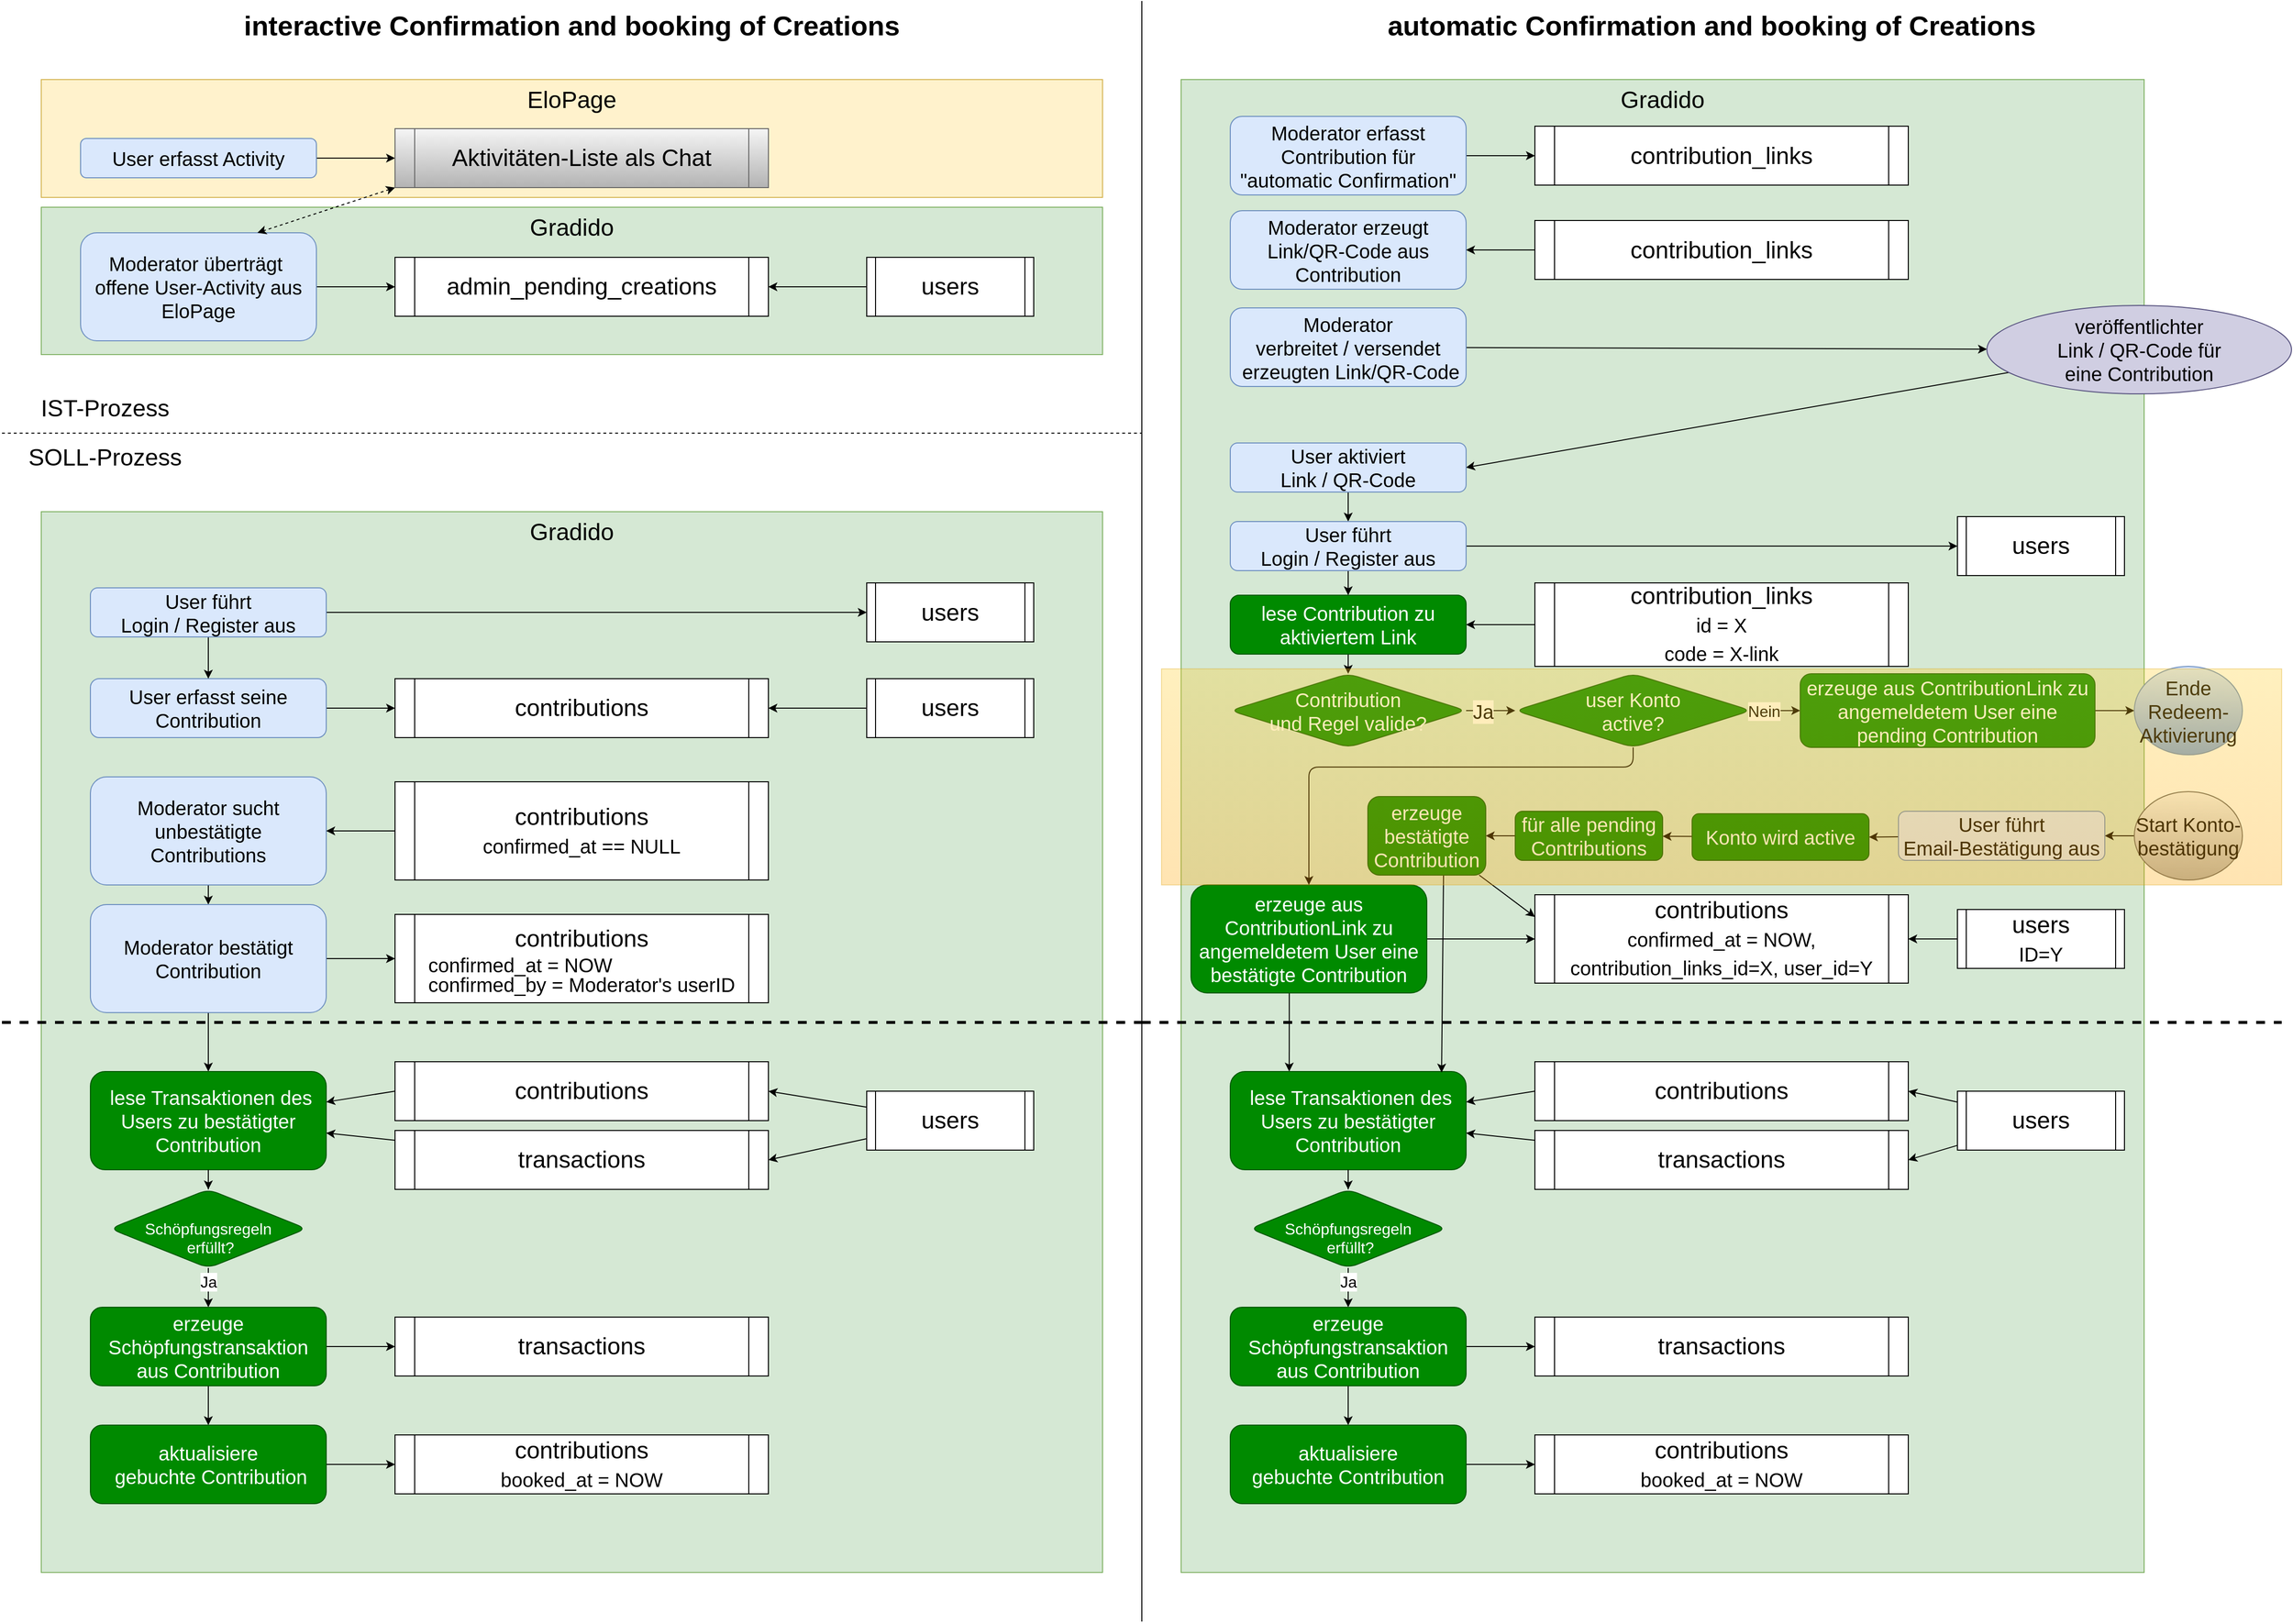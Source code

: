<mxfile>
    <diagram id="-Bvenr9G4hMm7q4_ZwMA" name="Seite-1">
        <mxGraphModel dx="3699" dy="1067" grid="1" gridSize="10" guides="1" tooltips="1" connect="1" arrows="1" fold="1" page="1" pageScale="1" pageWidth="2336" pageHeight="1654" math="0" shadow="0">
            <root>
                <mxCell id="0"/>
                <mxCell id="1" parent="0"/>
                <mxCell id="6" value="EloPage" style="rounded=0;whiteSpace=wrap;html=1;fontSize=24;fillColor=#fff2cc;strokeColor=#d6b656;verticalAlign=top;align=center;" parent="1" vertex="1">
                    <mxGeometry x="40" y="80" width="1080" height="120" as="geometry"/>
                </mxCell>
                <mxCell id="2" value="interactive Confirmation and booking of Creations" style="text;html=1;strokeColor=none;fillColor=none;align=center;verticalAlign=middle;whiteSpace=wrap;rounded=0;fontSize=28;fontStyle=1" parent="1" vertex="1">
                    <mxGeometry x="40" y="10" width="1080" height="30" as="geometry"/>
                </mxCell>
                <mxCell id="3" value="automatic Confirmation and booking of Creations" style="text;html=1;strokeColor=none;fillColor=none;align=center;verticalAlign=middle;whiteSpace=wrap;rounded=0;fontSize=28;fontStyle=1" parent="1" vertex="1">
                    <mxGeometry x="1200" y="10" width="1080" height="30" as="geometry"/>
                </mxCell>
                <mxCell id="4" value="" style="endArrow=none;html=1;" parent="1" edge="1">
                    <mxGeometry width="50" height="50" relative="1" as="geometry">
                        <mxPoint x="1160" y="1650" as="sourcePoint"/>
                        <mxPoint x="1160" as="targetPoint"/>
                    </mxGeometry>
                </mxCell>
                <mxCell id="45" value="" style="edgeStyle=none;html=1;fontSize=14;" parent="1" source="5" target="44" edge="1">
                    <mxGeometry relative="1" as="geometry"/>
                </mxCell>
                <mxCell id="5" value="User erfasst Activity" style="rounded=1;whiteSpace=wrap;html=1;fontSize=20;fillColor=#dae8fc;strokeColor=#6c8ebf;" parent="1" vertex="1">
                    <mxGeometry x="80" y="140" width="240" height="40" as="geometry"/>
                </mxCell>
                <mxCell id="7" value="Gradido" style="rounded=0;whiteSpace=wrap;html=1;fontSize=24;fillColor=#d5e8d4;strokeColor=#82b366;verticalAlign=top;align=center;" parent="1" vertex="1">
                    <mxGeometry x="40" y="210" width="1080" height="150" as="geometry"/>
                </mxCell>
                <mxCell id="21" style="edgeStyle=none;html=1;entryX=0;entryY=0.5;entryDx=0;entryDy=0;fontSize=24;" parent="1" source="8" target="9" edge="1">
                    <mxGeometry relative="1" as="geometry"/>
                </mxCell>
                <mxCell id="8" value="Moderator überträgt&amp;nbsp; offene User-Activity aus EloPage" style="rounded=1;whiteSpace=wrap;html=1;fontSize=20;fillColor=#dae8fc;strokeColor=#6c8ebf;" parent="1" vertex="1">
                    <mxGeometry x="80" y="236" width="240" height="110" as="geometry"/>
                </mxCell>
                <mxCell id="9" value="admin_pending_creations" style="shape=process;whiteSpace=wrap;html=1;backgroundOutline=1;fontSize=24;size=0.053;" parent="1" vertex="1">
                    <mxGeometry x="400" y="261" width="380" height="60" as="geometry"/>
                </mxCell>
                <mxCell id="29" value="" style="edgeStyle=none;html=1;fontSize=24;" parent="1" source="10" target="9" edge="1">
                    <mxGeometry relative="1" as="geometry"/>
                </mxCell>
                <mxCell id="10" value="users" style="shape=process;whiteSpace=wrap;html=1;backgroundOutline=1;fontSize=24;size=0.053;" parent="1" vertex="1">
                    <mxGeometry x="880" y="261" width="170" height="60" as="geometry"/>
                </mxCell>
                <mxCell id="12" value="" style="endArrow=none;dashed=1;html=1;fontSize=24;" parent="1" edge="1">
                    <mxGeometry width="50" height="50" relative="1" as="geometry">
                        <mxPoint y="440" as="sourcePoint"/>
                        <mxPoint x="1160" y="440" as="targetPoint"/>
                    </mxGeometry>
                </mxCell>
                <mxCell id="13" value="IST-Prozess" style="text;html=1;strokeColor=none;fillColor=none;align=center;verticalAlign=middle;whiteSpace=wrap;rounded=0;fontSize=24;" parent="1" vertex="1">
                    <mxGeometry y="400" width="210" height="30" as="geometry"/>
                </mxCell>
                <mxCell id="14" value="SOLL-Prozess" style="text;html=1;strokeColor=none;fillColor=none;align=center;verticalAlign=middle;whiteSpace=wrap;rounded=0;fontSize=24;" parent="1" vertex="1">
                    <mxGeometry y="450" width="210" height="30" as="geometry"/>
                </mxCell>
                <mxCell id="15" value="Gradido" style="rounded=0;whiteSpace=wrap;html=1;fontSize=24;fillColor=#d5e8d4;strokeColor=#82b366;verticalAlign=top;align=center;" parent="1" vertex="1">
                    <mxGeometry x="40" y="520" width="1080" height="1080" as="geometry"/>
                </mxCell>
                <mxCell id="18" value="contributions" style="shape=process;whiteSpace=wrap;html=1;backgroundOutline=1;fontSize=24;size=0.053;" parent="1" vertex="1">
                    <mxGeometry x="400" y="690" width="380" height="60" as="geometry"/>
                </mxCell>
                <mxCell id="30" value="" style="edgeStyle=none;html=1;fontSize=24;" parent="1" source="19" target="18" edge="1">
                    <mxGeometry relative="1" as="geometry"/>
                </mxCell>
                <mxCell id="19" value="users" style="shape=process;whiteSpace=wrap;html=1;backgroundOutline=1;fontSize=24;size=0.053;" parent="1" vertex="1">
                    <mxGeometry x="880" y="690" width="170" height="60" as="geometry"/>
                </mxCell>
                <mxCell id="22" value="" style="edgeStyle=none;html=1;fontSize=24;" parent="1" source="20" target="18" edge="1">
                    <mxGeometry relative="1" as="geometry"/>
                </mxCell>
                <mxCell id="20" value="User erfasst seine Contribution" style="rounded=1;whiteSpace=wrap;html=1;fontSize=20;fillColor=#dae8fc;strokeColor=#6c8ebf;" parent="1" vertex="1">
                    <mxGeometry x="90" y="690" width="240" height="60" as="geometry"/>
                </mxCell>
                <mxCell id="36" value="" style="edgeStyle=none;html=1;fontSize=24;" parent="1" source="23" target="28" edge="1">
                    <mxGeometry relative="1" as="geometry"/>
                </mxCell>
                <mxCell id="23" value="Moderator sucht unbestätigte &lt;br&gt;Contributions" style="rounded=1;whiteSpace=wrap;html=1;fontSize=20;fillColor=#dae8fc;strokeColor=#6c8ebf;" parent="1" vertex="1">
                    <mxGeometry x="90" y="790" width="240" height="110" as="geometry"/>
                </mxCell>
                <mxCell id="27" value="" style="edgeStyle=none;html=1;fontSize=24;" parent="1" source="25" target="23" edge="1">
                    <mxGeometry relative="1" as="geometry"/>
                </mxCell>
                <mxCell id="25" value="contributions&lt;br style=&quot;font-size: 24px&quot;&gt;&lt;font style=&quot;font-size: 20px&quot;&gt;confirmed_at == NULL&lt;/font&gt;" style="shape=process;whiteSpace=wrap;html=1;backgroundOutline=1;fontSize=24;size=0.053;" parent="1" vertex="1">
                    <mxGeometry x="400" y="795" width="380" height="100" as="geometry"/>
                </mxCell>
                <mxCell id="32" value="" style="edgeStyle=none;html=1;fontSize=24;" parent="1" source="28" target="31" edge="1">
                    <mxGeometry relative="1" as="geometry"/>
                </mxCell>
                <mxCell id="43" value="" style="edgeStyle=none;html=1;fontSize=14;" parent="1" source="28" target="34" edge="1">
                    <mxGeometry relative="1" as="geometry"/>
                </mxCell>
                <mxCell id="28" value="Moderator bestätigt Contribution" style="rounded=1;whiteSpace=wrap;html=1;fontSize=20;fillColor=#dae8fc;strokeColor=#6c8ebf;" parent="1" vertex="1">
                    <mxGeometry x="90" y="920" width="240" height="110" as="geometry"/>
                </mxCell>
                <mxCell id="31" value="&lt;font style=&quot;font-size: 23px&quot;&gt;&lt;span style=&quot;font-size: 24px&quot;&gt;contributions&lt;/span&gt;&lt;br&gt;&lt;/font&gt;&lt;div style=&quot;text-align: left ; font-size: 20px&quot;&gt;&lt;font style=&quot;font-size: 20px&quot;&gt;confirmed_at = NOW&lt;/font&gt;&lt;/div&gt;&lt;span style=&quot;line-height: 0.8 ; font-size: 20px&quot;&gt;&lt;div style=&quot;text-align: left&quot;&gt;&lt;font style=&quot;font-size: 20px&quot;&gt;confirmed_by = Moderator's userID&lt;/font&gt;&lt;/div&gt;&lt;/span&gt;" style="shape=process;whiteSpace=wrap;html=1;backgroundOutline=1;fontSize=24;size=0.053;" parent="1" vertex="1">
                    <mxGeometry x="400" y="930" width="380" height="90" as="geometry"/>
                </mxCell>
                <mxCell id="49" value="" style="edgeStyle=none;html=1;startArrow=none;" parent="1" source="50" target="48" edge="1">
                    <mxGeometry relative="1" as="geometry"/>
                </mxCell>
                <mxCell id="53" value="Ja" style="edgeLabel;html=1;align=center;verticalAlign=middle;resizable=0;points=[];fontSize=16;" parent="49" vertex="1" connectable="0">
                    <mxGeometry x="-0.333" relative="1" as="geometry">
                        <mxPoint as="offset"/>
                    </mxGeometry>
                </mxCell>
                <mxCell id="51" value="" style="edgeStyle=none;html=1;" parent="1" source="34" target="50" edge="1">
                    <mxGeometry relative="1" as="geometry"/>
                </mxCell>
                <mxCell id="34" value="&amp;nbsp;lese Transaktionen des Users zu bestätigter&lt;br&gt;Contribution" style="rounded=1;whiteSpace=wrap;html=1;fontSize=20;fillColor=#008a00;strokeColor=#005700;fontColor=#ffffff;" parent="1" vertex="1">
                    <mxGeometry x="90" y="1090" width="240" height="100" as="geometry"/>
                </mxCell>
                <mxCell id="37" value="" style="edgeStyle=none;html=1;fontSize=12;exitX=0;exitY=0.5;exitDx=0;exitDy=0;" parent="1" source="35" target="34" edge="1">
                    <mxGeometry relative="1" as="geometry"/>
                </mxCell>
                <mxCell id="35" value="contributions" style="shape=process;whiteSpace=wrap;html=1;backgroundOutline=1;fontSize=24;size=0.053;" parent="1" vertex="1">
                    <mxGeometry x="400" y="1080" width="380" height="60" as="geometry"/>
                </mxCell>
                <mxCell id="38" value="" style="edgeStyle=none;html=1;fontSize=24;" parent="1" source="39" edge="1">
                    <mxGeometry relative="1" as="geometry">
                        <mxPoint x="780" y="1110" as="targetPoint"/>
                    </mxGeometry>
                </mxCell>
                <mxCell id="41" style="edgeStyle=none;html=1;entryX=1;entryY=0.5;entryDx=0;entryDy=0;fontSize=12;" parent="1" source="39" target="40" edge="1">
                    <mxGeometry relative="1" as="geometry"/>
                </mxCell>
                <mxCell id="39" value="users" style="shape=process;whiteSpace=wrap;html=1;backgroundOutline=1;fontSize=24;size=0.053;" parent="1" vertex="1">
                    <mxGeometry x="880" y="1110" width="170" height="60" as="geometry"/>
                </mxCell>
                <mxCell id="42" style="edgeStyle=none;html=1;fontSize=12;" parent="1" source="40" target="34" edge="1">
                    <mxGeometry relative="1" as="geometry"/>
                </mxCell>
                <mxCell id="40" value="transactions" style="shape=process;whiteSpace=wrap;html=1;backgroundOutline=1;fontSize=24;size=0.053;" parent="1" vertex="1">
                    <mxGeometry x="400" y="1150" width="380" height="60" as="geometry"/>
                </mxCell>
                <mxCell id="46" style="edgeStyle=none;html=1;entryX=0.75;entryY=0;entryDx=0;entryDy=0;fontSize=14;dashed=1;startArrow=classic;startFill=1;exitX=0;exitY=1;exitDx=0;exitDy=0;" parent="1" source="44" target="8" edge="1">
                    <mxGeometry relative="1" as="geometry"/>
                </mxCell>
                <mxCell id="44" value="Aktivitäten-Liste als Chat" style="shape=process;whiteSpace=wrap;html=1;backgroundOutline=1;fontSize=24;size=0.053;fillColor=#f5f5f5;strokeColor=#666666;gradientColor=#b3b3b3;" parent="1" vertex="1">
                    <mxGeometry x="400" y="130" width="380" height="60" as="geometry"/>
                </mxCell>
                <mxCell id="47" value="" style="endArrow=none;dashed=1;html=1;fontSize=24;strokeWidth=3;" parent="1" edge="1">
                    <mxGeometry width="50" height="50" relative="1" as="geometry">
                        <mxPoint y="1040" as="sourcePoint"/>
                        <mxPoint x="1160" y="1040" as="targetPoint"/>
                    </mxGeometry>
                </mxCell>
                <mxCell id="57" style="edgeStyle=none;html=1;entryX=0;entryY=0.5;entryDx=0;entryDy=0;fontSize=16;" parent="1" source="48" target="55" edge="1">
                    <mxGeometry relative="1" as="geometry"/>
                </mxCell>
                <mxCell id="60" value="" style="edgeStyle=none;html=1;fontSize=16;" parent="1" source="48" target="59" edge="1">
                    <mxGeometry relative="1" as="geometry"/>
                </mxCell>
                <mxCell id="48" value="erzeuge Schöpfungstransaktion&lt;br&gt;aus Contribution" style="rounded=1;whiteSpace=wrap;html=1;fontSize=20;fillColor=#008a00;strokeColor=#005700;fontColor=#ffffff;" parent="1" vertex="1">
                    <mxGeometry x="90" y="1330" width="240" height="80" as="geometry"/>
                </mxCell>
                <mxCell id="50" value="&lt;br&gt;Schöpfungsregeln&lt;br&gt;&amp;nbsp;erfüllt?" style="rhombus;whiteSpace=wrap;html=1;fontSize=16;fillColor=#008a00;strokeColor=#005700;fontColor=#ffffff;rounded=1;" parent="1" vertex="1">
                    <mxGeometry x="110" y="1210" width="200" height="80" as="geometry"/>
                </mxCell>
                <mxCell id="52" value="" style="edgeStyle=none;html=1;endArrow=none;" parent="1" source="34" target="50" edge="1">
                    <mxGeometry relative="1" as="geometry">
                        <mxPoint x="210" y="1230" as="sourcePoint"/>
                        <mxPoint x="210" y="1410" as="targetPoint"/>
                    </mxGeometry>
                </mxCell>
                <mxCell id="55" value="transactions" style="shape=process;whiteSpace=wrap;html=1;backgroundOutline=1;fontSize=24;size=0.053;" parent="1" vertex="1">
                    <mxGeometry x="400" y="1340" width="380" height="60" as="geometry"/>
                </mxCell>
                <mxCell id="58" value="contributions&lt;br style=&quot;font-size: 24px&quot;&gt;&lt;span style=&quot;text-align: left&quot;&gt;&lt;font style=&quot;font-size: 20px&quot;&gt;booked_at = NOW&lt;/font&gt;&lt;/span&gt;" style="shape=process;whiteSpace=wrap;html=1;backgroundOutline=1;fontSize=24;size=0.053;" parent="1" vertex="1">
                    <mxGeometry x="400" y="1460" width="380" height="60" as="geometry"/>
                </mxCell>
                <mxCell id="61" value="" style="edgeStyle=none;html=1;fontSize=16;" parent="1" source="59" target="58" edge="1">
                    <mxGeometry relative="1" as="geometry"/>
                </mxCell>
                <mxCell id="59" value="aktualisiere &lt;br&gt;&amp;nbsp;gebuchte Contribution" style="rounded=1;whiteSpace=wrap;html=1;fontSize=20;fillColor=#008a00;strokeColor=#005700;fontColor=#ffffff;" parent="1" vertex="1">
                    <mxGeometry x="90" y="1450" width="240" height="80" as="geometry"/>
                </mxCell>
                <mxCell id="62" value="Gradido" style="rounded=0;whiteSpace=wrap;html=1;fontSize=24;fillColor=#d5e8d4;strokeColor=#82b366;verticalAlign=top;align=center;" parent="1" vertex="1">
                    <mxGeometry x="1200" y="80" width="980" height="1520" as="geometry"/>
                </mxCell>
                <mxCell id="117" value="" style="edgeStyle=none;html=1;fontSize=16;" parent="1" source="63" target="67" edge="1">
                    <mxGeometry relative="1" as="geometry"/>
                </mxCell>
                <mxCell id="63" value="contribution_links&lt;br style=&quot;font-size: 24px&quot;&gt;&lt;span style=&quot;font-size: 20px&quot;&gt;id = X&lt;br&gt;code = X-link&lt;br&gt;&lt;/span&gt;" style="shape=process;whiteSpace=wrap;html=1;backgroundOutline=1;fontSize=24;size=0.053;" parent="1" vertex="1">
                    <mxGeometry x="1560" y="592.5" width="380" height="85" as="geometry"/>
                </mxCell>
                <mxCell id="121" value="" style="edgeStyle=none;html=1;fontSize=16;" parent="1" source="65" target="71" edge="1">
                    <mxGeometry relative="1" as="geometry"/>
                </mxCell>
                <mxCell id="65" value="users&lt;br style=&quot;font-size: 24px&quot;&gt;&lt;font style=&quot;font-size: 20px&quot;&gt;ID=Y&lt;/font&gt;" style="shape=process;whiteSpace=wrap;html=1;backgroundOutline=1;fontSize=24;size=0.053;" parent="1" vertex="1">
                    <mxGeometry x="1990" y="925" width="170" height="60" as="geometry"/>
                </mxCell>
                <mxCell id="128" value="" style="edgeStyle=none;html=1;fontSize=20;strokeWidth=1;" parent="1" source="67" target="127" edge="1">
                    <mxGeometry relative="1" as="geometry"/>
                </mxCell>
                <mxCell id="67" value="lese Contribution zu aktiviertem Link" style="rounded=1;whiteSpace=wrap;html=1;fontSize=20;fillColor=#008a00;strokeColor=#005700;fontColor=#ffffff;" parent="1" vertex="1">
                    <mxGeometry x="1250" y="605" width="240" height="60" as="geometry"/>
                </mxCell>
                <mxCell id="120" value="" style="edgeStyle=none;html=1;fontSize=16;" parent="1" source="69" target="71" edge="1">
                    <mxGeometry relative="1" as="geometry"/>
                </mxCell>
                <mxCell id="122" value="" style="edgeStyle=none;html=1;fontSize=16;entryX=0.25;entryY=0;entryDx=0;entryDy=0;exitX=0.417;exitY=0.991;exitDx=0;exitDy=0;exitPerimeter=0;" parent="1" source="69" target="79" edge="1">
                    <mxGeometry relative="1" as="geometry"/>
                </mxCell>
                <mxCell id="69" value="erzeuge aus ContributionLink zu angemeldetem User eine bestätigte Contribution" style="rounded=1;whiteSpace=wrap;html=1;fontSize=20;fillColor=#008a00;strokeColor=#005700;fontColor=#ffffff;" parent="1" vertex="1">
                    <mxGeometry x="1210" y="900" width="240" height="110" as="geometry"/>
                </mxCell>
                <mxCell id="71" value="contributions&lt;br style=&quot;font-size: 24px&quot;&gt;&lt;font style=&quot;font-size: 20px&quot;&gt;confirmed_at = NOW, contribution_links_id=X, user_id=Y&lt;/font&gt;" style="shape=process;whiteSpace=wrap;html=1;backgroundOutline=1;fontSize=24;size=0.053;" parent="1" vertex="1">
                    <mxGeometry x="1560" y="910" width="380" height="90" as="geometry"/>
                </mxCell>
                <mxCell id="72" value="" style="edgeStyle=none;html=1;fontSize=24;" parent="1" edge="1">
                    <mxGeometry relative="1" as="geometry">
                        <mxPoint x="1490" y="855" as="sourcePoint"/>
                    </mxGeometry>
                </mxCell>
                <mxCell id="76" value="" style="edgeStyle=none;html=1;startArrow=none;" parent="1" source="91" target="90" edge="1">
                    <mxGeometry relative="1" as="geometry"/>
                </mxCell>
                <mxCell id="77" value="Ja" style="edgeLabel;html=1;align=center;verticalAlign=middle;resizable=0;points=[];fontSize=16;" parent="76" vertex="1" connectable="0">
                    <mxGeometry x="-0.333" relative="1" as="geometry">
                        <mxPoint as="offset"/>
                    </mxGeometry>
                </mxCell>
                <mxCell id="78" value="" style="edgeStyle=none;html=1;" parent="1" source="79" target="91" edge="1">
                    <mxGeometry relative="1" as="geometry"/>
                </mxCell>
                <mxCell id="79" value="&amp;nbsp;lese Transaktionen des Users zu bestätigter&lt;br&gt;Contribution" style="rounded=1;whiteSpace=wrap;html=1;fontSize=20;fillColor=#008a00;strokeColor=#005700;fontColor=#ffffff;" parent="1" vertex="1">
                    <mxGeometry x="1250" y="1090" width="240" height="100" as="geometry"/>
                </mxCell>
                <mxCell id="80" value="" style="edgeStyle=none;html=1;fontSize=12;exitX=0;exitY=0.5;exitDx=0;exitDy=0;" parent="1" source="81" target="79" edge="1">
                    <mxGeometry relative="1" as="geometry"/>
                </mxCell>
                <mxCell id="81" value="contributions" style="shape=process;whiteSpace=wrap;html=1;backgroundOutline=1;fontSize=24;size=0.053;" parent="1" vertex="1">
                    <mxGeometry x="1560" y="1080" width="380" height="60" as="geometry"/>
                </mxCell>
                <mxCell id="82" value="" style="edgeStyle=none;html=1;fontSize=24;" parent="1" source="84" edge="1">
                    <mxGeometry relative="1" as="geometry">
                        <mxPoint x="1940" y="1110" as="targetPoint"/>
                    </mxGeometry>
                </mxCell>
                <mxCell id="83" style="edgeStyle=none;html=1;entryX=1;entryY=0.5;entryDx=0;entryDy=0;fontSize=12;" parent="1" source="84" target="86" edge="1">
                    <mxGeometry relative="1" as="geometry"/>
                </mxCell>
                <mxCell id="84" value="users" style="shape=process;whiteSpace=wrap;html=1;backgroundOutline=1;fontSize=24;size=0.053;" parent="1" vertex="1">
                    <mxGeometry x="1990" y="1110" width="170" height="60" as="geometry"/>
                </mxCell>
                <mxCell id="85" style="edgeStyle=none;html=1;fontSize=12;" parent="1" source="86" target="79" edge="1">
                    <mxGeometry relative="1" as="geometry"/>
                </mxCell>
                <mxCell id="86" value="transactions" style="shape=process;whiteSpace=wrap;html=1;backgroundOutline=1;fontSize=24;size=0.053;" parent="1" vertex="1">
                    <mxGeometry x="1560" y="1150" width="380" height="60" as="geometry"/>
                </mxCell>
                <mxCell id="87" value="" style="endArrow=none;dashed=1;html=1;fontSize=24;strokeWidth=3;" parent="1" edge="1">
                    <mxGeometry width="50" height="50" relative="1" as="geometry">
                        <mxPoint x="1160" y="1040" as="sourcePoint"/>
                        <mxPoint x="2320" y="1040" as="targetPoint"/>
                    </mxGeometry>
                </mxCell>
                <mxCell id="88" style="edgeStyle=none;html=1;entryX=0;entryY=0.5;entryDx=0;entryDy=0;fontSize=16;" parent="1" source="90" target="93" edge="1">
                    <mxGeometry relative="1" as="geometry"/>
                </mxCell>
                <mxCell id="89" value="" style="edgeStyle=none;html=1;fontSize=16;" parent="1" source="90" target="96" edge="1">
                    <mxGeometry relative="1" as="geometry"/>
                </mxCell>
                <mxCell id="90" value="erzeuge Schöpfungstransaktion&lt;br&gt;aus Contribution" style="rounded=1;whiteSpace=wrap;html=1;fontSize=20;fillColor=#008a00;strokeColor=#005700;fontColor=#ffffff;" parent="1" vertex="1">
                    <mxGeometry x="1250" y="1330" width="240" height="80" as="geometry"/>
                </mxCell>
                <mxCell id="91" value="&lt;br&gt;Schöpfungsregeln&lt;br&gt;&amp;nbsp;erfüllt?" style="rhombus;whiteSpace=wrap;html=1;fontSize=16;fillColor=#008a00;strokeColor=#005700;fontColor=#ffffff;rounded=1;" parent="1" vertex="1">
                    <mxGeometry x="1270" y="1210" width="200" height="80" as="geometry"/>
                </mxCell>
                <mxCell id="92" value="" style="edgeStyle=none;html=1;endArrow=none;" parent="1" source="79" target="91" edge="1">
                    <mxGeometry relative="1" as="geometry">
                        <mxPoint x="1370" y="1230" as="sourcePoint"/>
                        <mxPoint x="1370" y="1410" as="targetPoint"/>
                    </mxGeometry>
                </mxCell>
                <mxCell id="93" value="transactions" style="shape=process;whiteSpace=wrap;html=1;backgroundOutline=1;fontSize=24;size=0.053;" parent="1" vertex="1">
                    <mxGeometry x="1560" y="1340" width="380" height="60" as="geometry"/>
                </mxCell>
                <mxCell id="94" value="contributions&lt;br style=&quot;font-size: 24px&quot;&gt;&lt;span style=&quot;text-align: left&quot;&gt;&lt;font style=&quot;font-size: 20px&quot;&gt;booked_at = NOW&lt;/font&gt;&lt;/span&gt;" style="shape=process;whiteSpace=wrap;html=1;backgroundOutline=1;fontSize=24;size=0.053;" parent="1" vertex="1">
                    <mxGeometry x="1560" y="1460" width="380" height="60" as="geometry"/>
                </mxCell>
                <mxCell id="95" value="" style="edgeStyle=none;html=1;fontSize=16;" parent="1" source="96" target="94" edge="1">
                    <mxGeometry relative="1" as="geometry"/>
                </mxCell>
                <mxCell id="96" value="aktualisiere &lt;br&gt;gebuchte Contribution" style="rounded=1;whiteSpace=wrap;html=1;fontSize=20;fillColor=#008a00;strokeColor=#005700;fontColor=#ffffff;" parent="1" vertex="1">
                    <mxGeometry x="1250" y="1450" width="240" height="80" as="geometry"/>
                </mxCell>
                <mxCell id="99" value="" style="edgeStyle=none;html=1;fontSize=16;" parent="1" source="97" target="98" edge="1">
                    <mxGeometry relative="1" as="geometry"/>
                </mxCell>
                <mxCell id="97" value="Moderator erfasst Contribution für &lt;br&gt;&quot;automatic Confirmation&quot;" style="rounded=1;whiteSpace=wrap;html=1;fontSize=20;fillColor=#dae8fc;strokeColor=#6c8ebf;" parent="1" vertex="1">
                    <mxGeometry x="1250" y="117.5" width="240" height="80" as="geometry"/>
                </mxCell>
                <mxCell id="98" value="contribution_links" style="shape=process;whiteSpace=wrap;html=1;backgroundOutline=1;fontSize=24;size=0.053;" parent="1" vertex="1">
                    <mxGeometry x="1560" y="127.5" width="380" height="60" as="geometry"/>
                </mxCell>
                <mxCell id="101" value="Moderator erzeugt Link/QR-Code aus Contribution" style="rounded=1;whiteSpace=wrap;html=1;fontSize=20;fillColor=#dae8fc;strokeColor=#6c8ebf;" parent="1" vertex="1">
                    <mxGeometry x="1250" y="213.5" width="240" height="80" as="geometry"/>
                </mxCell>
                <mxCell id="103" value="" style="edgeStyle=none;html=1;fontSize=16;" parent="1" source="102" target="101" edge="1">
                    <mxGeometry relative="1" as="geometry"/>
                </mxCell>
                <mxCell id="102" value="contribution_links" style="shape=process;whiteSpace=wrap;html=1;backgroundOutline=1;fontSize=24;size=0.053;" parent="1" vertex="1">
                    <mxGeometry x="1560" y="223.5" width="380" height="60" as="geometry"/>
                </mxCell>
                <mxCell id="110" value="" style="edgeStyle=none;html=1;fontSize=16;" parent="1" source="104" target="109" edge="1">
                    <mxGeometry relative="1" as="geometry"/>
                </mxCell>
                <mxCell id="104" value="Moderator &lt;br&gt;verbreitet / versendet&lt;br&gt;&amp;nbsp;erzeugten Link/QR-Code" style="rounded=1;whiteSpace=wrap;html=1;fontSize=20;fillColor=#dae8fc;strokeColor=#6c8ebf;" parent="1" vertex="1">
                    <mxGeometry x="1250" y="312.5" width="240" height="80" as="geometry"/>
                </mxCell>
                <mxCell id="112" style="edgeStyle=none;html=1;entryX=1;entryY=0.5;entryDx=0;entryDy=0;fontSize=16;" parent="1" source="109" target="111" edge="1">
                    <mxGeometry relative="1" as="geometry">
                        <mxPoint x="1912.772" y="520.972" as="sourcePoint"/>
                    </mxGeometry>
                </mxCell>
                <mxCell id="109" value="veröffentlichter &lt;br&gt;Link / QR-Code für&lt;br&gt;eine Contribution" style="ellipse;whiteSpace=wrap;html=1;fontSize=20;rounded=1;fillColor=#d0cee2;strokeColor=#56517e;" parent="1" vertex="1">
                    <mxGeometry x="2020" y="310" width="310" height="90" as="geometry"/>
                </mxCell>
                <mxCell id="118" value="" style="edgeStyle=none;html=1;fontSize=16;exitX=0.5;exitY=1;exitDx=0;exitDy=0;" parent="1" target="113" edge="1" source="111">
                    <mxGeometry relative="1" as="geometry">
                        <mxPoint x="1370" y="570" as="sourcePoint"/>
                    </mxGeometry>
                </mxCell>
                <mxCell id="111" value="User aktiviert &lt;br&gt;Link / QR-Code" style="rounded=1;whiteSpace=wrap;html=1;fontSize=20;fillColor=#dae8fc;strokeColor=#6c8ebf;" parent="1" vertex="1">
                    <mxGeometry x="1250" y="450" width="240" height="50" as="geometry"/>
                </mxCell>
                <mxCell id="115" style="edgeStyle=none;html=1;entryX=0;entryY=0.5;entryDx=0;entryDy=0;fontSize=16;" parent="1" source="113" target="114" edge="1">
                    <mxGeometry relative="1" as="geometry"/>
                </mxCell>
                <mxCell id="116" style="edgeStyle=none;html=1;entryX=0.5;entryY=0;entryDx=0;entryDy=0;fontSize=16;" parent="1" source="113" target="67" edge="1">
                    <mxGeometry relative="1" as="geometry"/>
                </mxCell>
                <mxCell id="113" value="User führt &lt;br&gt;Login / Register aus" style="rounded=1;whiteSpace=wrap;html=1;fontSize=20;fillColor=#dae8fc;strokeColor=#6c8ebf;" parent="1" vertex="1">
                    <mxGeometry x="1250" y="530" width="240" height="50" as="geometry"/>
                </mxCell>
                <mxCell id="114" value="users" style="shape=process;whiteSpace=wrap;html=1;backgroundOutline=1;fontSize=24;size=0.053;" parent="1" vertex="1">
                    <mxGeometry x="1990" y="525" width="170" height="60" as="geometry"/>
                </mxCell>
                <mxCell id="123" style="edgeStyle=none;html=1;entryX=0;entryY=0.5;entryDx=0;entryDy=0;fontSize=16;" parent="1" source="124" target="125" edge="1">
                    <mxGeometry relative="1" as="geometry"/>
                </mxCell>
                <mxCell id="126" value="" style="edgeStyle=none;html=1;fontSize=20;strokeWidth=1;" parent="1" source="124" target="20" edge="1">
                    <mxGeometry relative="1" as="geometry"/>
                </mxCell>
                <mxCell id="124" value="User führt &lt;br&gt;Login / Register aus" style="rounded=1;whiteSpace=wrap;html=1;fontSize=20;fillColor=#dae8fc;strokeColor=#6c8ebf;" parent="1" vertex="1">
                    <mxGeometry x="90" y="597.5" width="240" height="50" as="geometry"/>
                </mxCell>
                <mxCell id="125" value="users" style="shape=process;whiteSpace=wrap;html=1;backgroundOutline=1;fontSize=24;size=0.053;" parent="1" vertex="1">
                    <mxGeometry x="880" y="592.5" width="170" height="60" as="geometry"/>
                </mxCell>
                <mxCell id="129" value="" style="edgeStyle=none;html=1;fontSize=20;strokeWidth=1;entryX=0;entryY=0.5;entryDx=0;entryDy=0;" parent="1" source="127" target="131" edge="1">
                    <mxGeometry relative="1" as="geometry"/>
                </mxCell>
                <mxCell id="130" value="Ja" style="edgeLabel;html=1;align=center;verticalAlign=middle;resizable=0;points=[];fontSize=20;" parent="129" vertex="1" connectable="0">
                    <mxGeometry x="-0.347" relative="1" as="geometry">
                        <mxPoint as="offset"/>
                    </mxGeometry>
                </mxCell>
                <mxCell id="127" value="Contribution &lt;br&gt;und Regel valide?&lt;br&gt;" style="rhombus;whiteSpace=wrap;html=1;fontSize=20;fillColor=#008a00;strokeColor=#005700;fontColor=#ffffff;rounded=1;" parent="1" vertex="1">
                    <mxGeometry x="1250" y="685" width="240" height="75" as="geometry"/>
                </mxCell>
                <mxCell id="132" style="edgeStyle=none;html=1;entryX=0.5;entryY=0;entryDx=0;entryDy=0;" edge="1" parent="1" source="131" target="69">
                    <mxGeometry relative="1" as="geometry">
                        <Array as="points">
                            <mxPoint x="1660" y="780"/>
                            <mxPoint x="1330" y="780"/>
                        </Array>
                    </mxGeometry>
                </mxCell>
                <mxCell id="134" style="edgeStyle=none;html=1;entryX=0;entryY=0.5;entryDx=0;entryDy=0;" edge="1" parent="1" source="131" target="133">
                    <mxGeometry relative="1" as="geometry">
                        <Array as="points"/>
                    </mxGeometry>
                </mxCell>
                <mxCell id="135" value="Nein" style="edgeLabel;html=1;align=center;verticalAlign=middle;resizable=0;points=[];fontSize=16;" vertex="1" connectable="0" parent="134">
                    <mxGeometry x="-0.497" relative="1" as="geometry">
                        <mxPoint as="offset"/>
                    </mxGeometry>
                </mxCell>
                <mxCell id="131" value="user Konto&lt;br&gt;active?" style="rhombus;whiteSpace=wrap;html=1;fontSize=20;fillColor=#008a00;strokeColor=#005700;fontColor=#ffffff;rounded=1;" vertex="1" parent="1">
                    <mxGeometry x="1540" y="685" width="240" height="75" as="geometry"/>
                </mxCell>
                <mxCell id="137" value="" style="edgeStyle=none;html=1;fontSize=16;entryX=0;entryY=0.5;entryDx=0;entryDy=0;" edge="1" parent="1" source="133" target="138">
                    <mxGeometry relative="1" as="geometry">
                        <mxPoint x="2210" y="722.5" as="targetPoint"/>
                    </mxGeometry>
                </mxCell>
                <mxCell id="133" value="erzeuge aus ContributionLink zu angemeldetem User eine pending Contribution" style="rounded=1;whiteSpace=wrap;html=1;fontSize=20;fillColor=#008a00;strokeColor=#005700;fontColor=#ffffff;" vertex="1" parent="1">
                    <mxGeometry x="1830" y="685" width="300" height="75" as="geometry"/>
                </mxCell>
                <mxCell id="138" value="Ende Redeem-Aktivierung" style="ellipse;whiteSpace=wrap;html=1;fontSize=20;rounded=1;fillColor=#dae8fc;strokeColor=#6c8ebf;gradientColor=#7ea6e0;" vertex="1" parent="1">
                    <mxGeometry x="2170" y="677.5" width="110" height="90" as="geometry"/>
                </mxCell>
                <mxCell id="141" style="edgeStyle=none;html=1;entryX=1;entryY=0.5;entryDx=0;entryDy=0;fontSize=16;" edge="1" parent="1" source="139" target="140">
                    <mxGeometry relative="1" as="geometry"/>
                </mxCell>
                <mxCell id="139" value="Start Konto-&lt;br&gt;bestätigung" style="ellipse;whiteSpace=wrap;html=1;fontSize=20;rounded=1;fillColor=#f5f5f5;strokeColor=#666666;gradientColor=#b3b3b3;" vertex="1" parent="1">
                    <mxGeometry x="2170" y="805" width="110" height="90" as="geometry"/>
                </mxCell>
                <mxCell id="143" style="edgeStyle=none;html=1;entryX=1;entryY=0.5;entryDx=0;entryDy=0;fontSize=16;" edge="1" parent="1" source="140" target="142">
                    <mxGeometry relative="1" as="geometry"/>
                </mxCell>
                <mxCell id="140" value="User führt &lt;br&gt;Email-Bestätigung aus" style="rounded=1;whiteSpace=wrap;html=1;fontSize=20;fillColor=#dae8fc;strokeColor=#6c8ebf;" vertex="1" parent="1">
                    <mxGeometry x="1930" y="825" width="210" height="50" as="geometry"/>
                </mxCell>
                <mxCell id="145" value="" style="edgeStyle=none;html=1;fontSize=16;" edge="1" parent="1" source="142" target="144">
                    <mxGeometry relative="1" as="geometry"/>
                </mxCell>
                <mxCell id="142" value="Konto wird active" style="rounded=1;whiteSpace=wrap;html=1;fontSize=20;fillColor=#008a00;strokeColor=#005700;fontColor=#ffffff;" vertex="1" parent="1">
                    <mxGeometry x="1720" y="827.5" width="180" height="47.5" as="geometry"/>
                </mxCell>
                <mxCell id="147" value="" style="edgeStyle=none;html=1;fontSize=16;" edge="1" parent="1" source="144" target="146">
                    <mxGeometry relative="1" as="geometry"/>
                </mxCell>
                <mxCell id="144" value="für alle pending Contributions" style="whiteSpace=wrap;html=1;fontSize=20;fillColor=#008a00;strokeColor=#005700;fontColor=#ffffff;rounded=1;" vertex="1" parent="1">
                    <mxGeometry x="1540" y="825" width="150" height="50" as="geometry"/>
                </mxCell>
                <mxCell id="149" style="edgeStyle=none;html=1;entryX=0;entryY=0.25;entryDx=0;entryDy=0;fontSize=16;" edge="1" parent="1" source="146" target="71">
                    <mxGeometry relative="1" as="geometry"/>
                </mxCell>
                <mxCell id="150" style="edgeStyle=none;html=1;entryX=0.896;entryY=0.01;entryDx=0;entryDy=0;entryPerimeter=0;fontSize=16;exitX=0.642;exitY=0.988;exitDx=0;exitDy=0;exitPerimeter=0;" edge="1" parent="1" source="146" target="79">
                    <mxGeometry relative="1" as="geometry"/>
                </mxCell>
                <mxCell id="146" value="erzeuge bestätigte Contribution" style="whiteSpace=wrap;html=1;fontSize=20;fillColor=#008a00;strokeColor=#005700;fontColor=#ffffff;rounded=1;" vertex="1" parent="1">
                    <mxGeometry x="1390" y="810" width="120" height="80" as="geometry"/>
                </mxCell>
                <mxCell id="151" value="" style="rounded=0;whiteSpace=wrap;html=1;fontSize=16;opacity=30;fillColor=#ffcd28;gradientColor=#ffa500;strokeColor=#d79b00;" vertex="1" parent="1">
                    <mxGeometry x="1180" y="680" width="1140" height="220" as="geometry"/>
                </mxCell>
            </root>
        </mxGraphModel>
    </diagram>
</mxfile>
